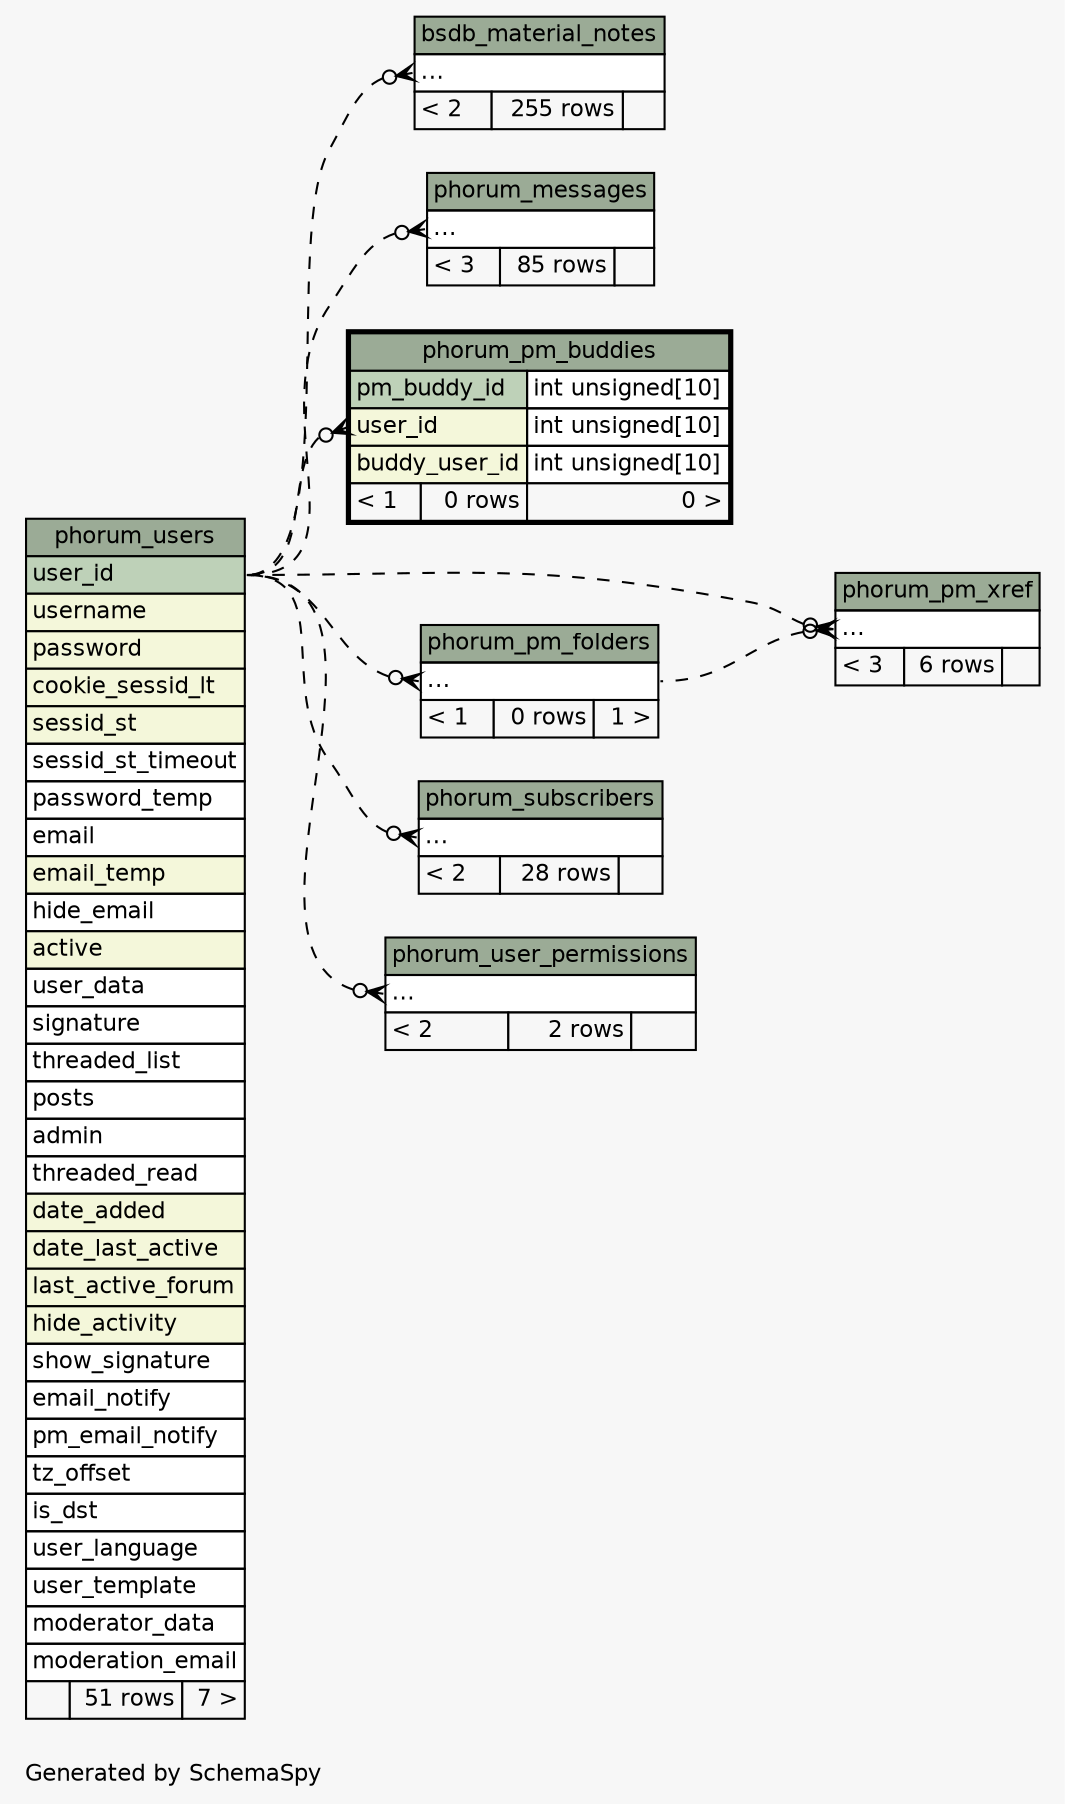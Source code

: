 // dot 2.38.0 on Mac OS X 10.9.4
// SchemaSpy rev 590
digraph "impliedTwoDegreesRelationshipsDiagram" {
  graph [
    rankdir="RL"
    bgcolor="#f7f7f7"
    label="\nGenerated by SchemaSpy"
    labeljust="l"
    nodesep="0.18"
    ranksep="0.46"
    fontname="Helvetica"
    fontsize="11"
  ];
  node [
    fontname="Helvetica"
    fontsize="11"
    shape="plaintext"
  ];
  edge [
    arrowsize="0.8"
  ];
  "bsdb_material_notes":"elipses":w -> "phorum_users":"user_id":e [arrowhead=none dir=back arrowtail=crowodot style=dashed];
  "phorum_messages":"elipses":w -> "phorum_users":"user_id":e [arrowhead=none dir=back arrowtail=crowodot style=dashed];
  "phorum_pm_buddies":"user_id":w -> "phorum_users":"user_id":e [arrowhead=none dir=back arrowtail=crowodot style=dashed];
  "phorum_pm_folders":"elipses":w -> "phorum_users":"user_id":e [arrowhead=none dir=back arrowtail=crowodot style=dashed];
  "phorum_pm_xref":"elipses":w -> "phorum_pm_folders":"elipses":e [arrowhead=none dir=back arrowtail=crowodot style=dashed];
  "phorum_pm_xref":"elipses":w -> "phorum_users":"user_id":e [arrowhead=none dir=back arrowtail=crowodot style=dashed];
  "phorum_subscribers":"elipses":w -> "phorum_users":"user_id":e [arrowhead=none dir=back arrowtail=crowodot style=dashed];
  "phorum_user_permissions":"elipses":w -> "phorum_users":"user_id":e [arrowhead=none dir=back arrowtail=crowodot style=dashed];
  "bsdb_material_notes" [
    label=<
    <TABLE BORDER="0" CELLBORDER="1" CELLSPACING="0" BGCOLOR="#ffffff">
      <TR><TD COLSPAN="3" BGCOLOR="#9bab96" ALIGN="CENTER">bsdb_material_notes</TD></TR>
      <TR><TD PORT="elipses" COLSPAN="3" ALIGN="LEFT">...</TD></TR>
      <TR><TD ALIGN="LEFT" BGCOLOR="#f7f7f7">&lt; 2</TD><TD ALIGN="RIGHT" BGCOLOR="#f7f7f7">255 rows</TD><TD ALIGN="RIGHT" BGCOLOR="#f7f7f7">  </TD></TR>
    </TABLE>>
    URL="bsdb_material_notes.html"
    tooltip="bsdb_material_notes"
  ];
  "phorum_messages" [
    label=<
    <TABLE BORDER="0" CELLBORDER="1" CELLSPACING="0" BGCOLOR="#ffffff">
      <TR><TD COLSPAN="3" BGCOLOR="#9bab96" ALIGN="CENTER">phorum_messages</TD></TR>
      <TR><TD PORT="elipses" COLSPAN="3" ALIGN="LEFT">...</TD></TR>
      <TR><TD ALIGN="LEFT" BGCOLOR="#f7f7f7">&lt; 3</TD><TD ALIGN="RIGHT" BGCOLOR="#f7f7f7">85 rows</TD><TD ALIGN="RIGHT" BGCOLOR="#f7f7f7">  </TD></TR>
    </TABLE>>
    URL="phorum_messages.html"
    tooltip="phorum_messages"
  ];
  "phorum_pm_buddies" [
    label=<
    <TABLE BORDER="2" CELLBORDER="1" CELLSPACING="0" BGCOLOR="#ffffff">
      <TR><TD COLSPAN="3" BGCOLOR="#9bab96" ALIGN="CENTER">phorum_pm_buddies</TD></TR>
      <TR><TD PORT="pm_buddy_id" COLSPAN="2" BGCOLOR="#bed1b8" ALIGN="LEFT">pm_buddy_id</TD><TD PORT="pm_buddy_id.type" ALIGN="LEFT">int unsigned[10]</TD></TR>
      <TR><TD PORT="user_id" COLSPAN="2" BGCOLOR="#f4f7da" ALIGN="LEFT">user_id</TD><TD PORT="user_id.type" ALIGN="LEFT">int unsigned[10]</TD></TR>
      <TR><TD PORT="buddy_user_id" COLSPAN="2" BGCOLOR="#f4f7da" ALIGN="LEFT">buddy_user_id</TD><TD PORT="buddy_user_id.type" ALIGN="LEFT">int unsigned[10]</TD></TR>
      <TR><TD ALIGN="LEFT" BGCOLOR="#f7f7f7">&lt; 1</TD><TD ALIGN="RIGHT" BGCOLOR="#f7f7f7">0 rows</TD><TD ALIGN="RIGHT" BGCOLOR="#f7f7f7">0 &gt;</TD></TR>
    </TABLE>>
    URL="phorum_pm_buddies.html"
    tooltip="phorum_pm_buddies"
  ];
  "phorum_pm_folders" [
    label=<
    <TABLE BORDER="0" CELLBORDER="1" CELLSPACING="0" BGCOLOR="#ffffff">
      <TR><TD COLSPAN="3" BGCOLOR="#9bab96" ALIGN="CENTER">phorum_pm_folders</TD></TR>
      <TR><TD PORT="elipses" COLSPAN="3" ALIGN="LEFT">...</TD></TR>
      <TR><TD ALIGN="LEFT" BGCOLOR="#f7f7f7">&lt; 1</TD><TD ALIGN="RIGHT" BGCOLOR="#f7f7f7">0 rows</TD><TD ALIGN="RIGHT" BGCOLOR="#f7f7f7">1 &gt;</TD></TR>
    </TABLE>>
    URL="phorum_pm_folders.html"
    tooltip="phorum_pm_folders"
  ];
  "phorum_pm_xref" [
    label=<
    <TABLE BORDER="0" CELLBORDER="1" CELLSPACING="0" BGCOLOR="#ffffff">
      <TR><TD COLSPAN="3" BGCOLOR="#9bab96" ALIGN="CENTER">phorum_pm_xref</TD></TR>
      <TR><TD PORT="elipses" COLSPAN="3" ALIGN="LEFT">...</TD></TR>
      <TR><TD ALIGN="LEFT" BGCOLOR="#f7f7f7">&lt; 3</TD><TD ALIGN="RIGHT" BGCOLOR="#f7f7f7">6 rows</TD><TD ALIGN="RIGHT" BGCOLOR="#f7f7f7">  </TD></TR>
    </TABLE>>
    URL="phorum_pm_xref.html"
    tooltip="phorum_pm_xref"
  ];
  "phorum_subscribers" [
    label=<
    <TABLE BORDER="0" CELLBORDER="1" CELLSPACING="0" BGCOLOR="#ffffff">
      <TR><TD COLSPAN="3" BGCOLOR="#9bab96" ALIGN="CENTER">phorum_subscribers</TD></TR>
      <TR><TD PORT="elipses" COLSPAN="3" ALIGN="LEFT">...</TD></TR>
      <TR><TD ALIGN="LEFT" BGCOLOR="#f7f7f7">&lt; 2</TD><TD ALIGN="RIGHT" BGCOLOR="#f7f7f7">28 rows</TD><TD ALIGN="RIGHT" BGCOLOR="#f7f7f7">  </TD></TR>
    </TABLE>>
    URL="phorum_subscribers.html"
    tooltip="phorum_subscribers"
  ];
  "phorum_user_permissions" [
    label=<
    <TABLE BORDER="0" CELLBORDER="1" CELLSPACING="0" BGCOLOR="#ffffff">
      <TR><TD COLSPAN="3" BGCOLOR="#9bab96" ALIGN="CENTER">phorum_user_permissions</TD></TR>
      <TR><TD PORT="elipses" COLSPAN="3" ALIGN="LEFT">...</TD></TR>
      <TR><TD ALIGN="LEFT" BGCOLOR="#f7f7f7">&lt; 2</TD><TD ALIGN="RIGHT" BGCOLOR="#f7f7f7">2 rows</TD><TD ALIGN="RIGHT" BGCOLOR="#f7f7f7">  </TD></TR>
    </TABLE>>
    URL="phorum_user_permissions.html"
    tooltip="phorum_user_permissions"
  ];
  "phorum_users" [
    label=<
    <TABLE BORDER="0" CELLBORDER="1" CELLSPACING="0" BGCOLOR="#ffffff">
      <TR><TD COLSPAN="3" BGCOLOR="#9bab96" ALIGN="CENTER">phorum_users</TD></TR>
      <TR><TD PORT="user_id" COLSPAN="3" BGCOLOR="#bed1b8" ALIGN="LEFT">user_id</TD></TR>
      <TR><TD PORT="username" COLSPAN="3" BGCOLOR="#f4f7da" ALIGN="LEFT">username</TD></TR>
      <TR><TD PORT="password" COLSPAN="3" BGCOLOR="#f4f7da" ALIGN="LEFT">password</TD></TR>
      <TR><TD PORT="cookie_sessid_lt" COLSPAN="3" BGCOLOR="#f4f7da" ALIGN="LEFT">cookie_sessid_lt</TD></TR>
      <TR><TD PORT="sessid_st" COLSPAN="3" BGCOLOR="#f4f7da" ALIGN="LEFT">sessid_st</TD></TR>
      <TR><TD PORT="sessid_st_timeout" COLSPAN="3" ALIGN="LEFT">sessid_st_timeout</TD></TR>
      <TR><TD PORT="password_temp" COLSPAN="3" ALIGN="LEFT">password_temp</TD></TR>
      <TR><TD PORT="email" COLSPAN="3" ALIGN="LEFT">email</TD></TR>
      <TR><TD PORT="email_temp" COLSPAN="3" BGCOLOR="#f4f7da" ALIGN="LEFT">email_temp</TD></TR>
      <TR><TD PORT="hide_email" COLSPAN="3" ALIGN="LEFT">hide_email</TD></TR>
      <TR><TD PORT="active" COLSPAN="3" BGCOLOR="#f4f7da" ALIGN="LEFT">active</TD></TR>
      <TR><TD PORT="user_data" COLSPAN="3" ALIGN="LEFT">user_data</TD></TR>
      <TR><TD PORT="signature" COLSPAN="3" ALIGN="LEFT">signature</TD></TR>
      <TR><TD PORT="threaded_list" COLSPAN="3" ALIGN="LEFT">threaded_list</TD></TR>
      <TR><TD PORT="posts" COLSPAN="3" ALIGN="LEFT">posts</TD></TR>
      <TR><TD PORT="admin" COLSPAN="3" ALIGN="LEFT">admin</TD></TR>
      <TR><TD PORT="threaded_read" COLSPAN="3" ALIGN="LEFT">threaded_read</TD></TR>
      <TR><TD PORT="date_added" COLSPAN="3" BGCOLOR="#f4f7da" ALIGN="LEFT">date_added</TD></TR>
      <TR><TD PORT="date_last_active" COLSPAN="3" BGCOLOR="#f4f7da" ALIGN="LEFT">date_last_active</TD></TR>
      <TR><TD PORT="last_active_forum" COLSPAN="3" BGCOLOR="#f4f7da" ALIGN="LEFT">last_active_forum</TD></TR>
      <TR><TD PORT="hide_activity" COLSPAN="3" BGCOLOR="#f4f7da" ALIGN="LEFT">hide_activity</TD></TR>
      <TR><TD PORT="show_signature" COLSPAN="3" ALIGN="LEFT">show_signature</TD></TR>
      <TR><TD PORT="email_notify" COLSPAN="3" ALIGN="LEFT">email_notify</TD></TR>
      <TR><TD PORT="pm_email_notify" COLSPAN="3" ALIGN="LEFT">pm_email_notify</TD></TR>
      <TR><TD PORT="tz_offset" COLSPAN="3" ALIGN="LEFT">tz_offset</TD></TR>
      <TR><TD PORT="is_dst" COLSPAN="3" ALIGN="LEFT">is_dst</TD></TR>
      <TR><TD PORT="user_language" COLSPAN="3" ALIGN="LEFT">user_language</TD></TR>
      <TR><TD PORT="user_template" COLSPAN="3" ALIGN="LEFT">user_template</TD></TR>
      <TR><TD PORT="moderator_data" COLSPAN="3" ALIGN="LEFT">moderator_data</TD></TR>
      <TR><TD PORT="moderation_email" COLSPAN="3" ALIGN="LEFT">moderation_email</TD></TR>
      <TR><TD ALIGN="LEFT" BGCOLOR="#f7f7f7">  </TD><TD ALIGN="RIGHT" BGCOLOR="#f7f7f7">51 rows</TD><TD ALIGN="RIGHT" BGCOLOR="#f7f7f7">7 &gt;</TD></TR>
    </TABLE>>
    URL="phorum_users.html"
    tooltip="phorum_users"
  ];
}
